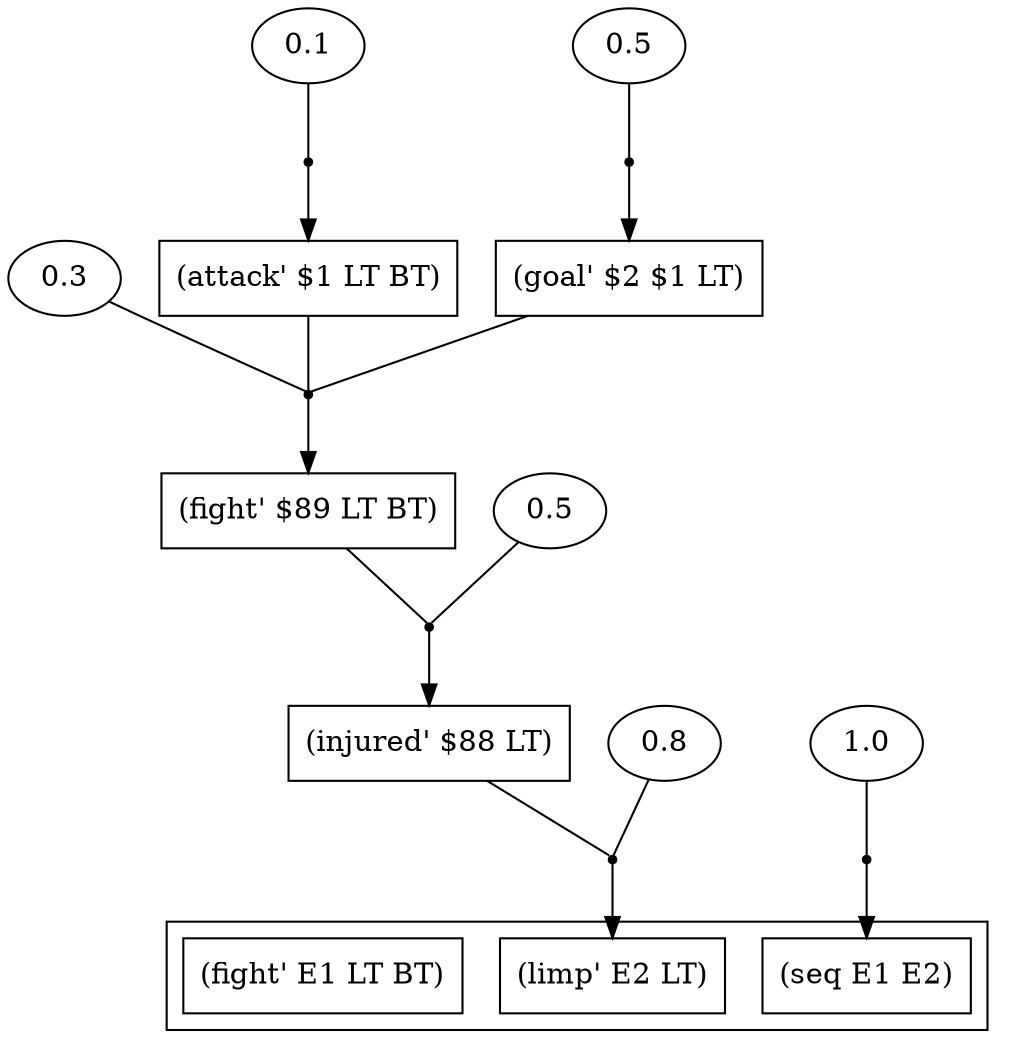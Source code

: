 digraph proof {
 graph [rankdir="TB"]
  e0 [label="0.3"];
  e1 [label="0.1"];
  e2 [label="0.5"];
  e3 [label="0.8"];
  e4 [label="0.5"];
  e5 [label="1.0"];
  i0 [shape=box label="(attack' $1 LT BT)"];
  i1 [shape=box label="(goal' $2 $1 LT)"];
  i2 [shape=box label="(injured' $88 LT)"];
  i3 [shape=box label="(fight' $89 LT BT)"];
  r0 [shape=point];
  r0 -> i3
  i0 -> r0 [arrowhead=none]
  i1 -> r0 [arrowhead=none]
  e0 -> r0 [arrowhead=none]
  r1 [shape=point];
  r1 -> i0
  e1 -> r1 [arrowhead=none]
  r2 [shape=point];
  r2 -> i1
  e2 -> r2 [arrowhead=none]
  r3 [shape=point];
  r3 -> o1
  i2 -> r3 [arrowhead=none]
  e3 -> r3 [arrowhead=none]
  r4 [shape=point];
  r4 -> i2
  i3 -> r4 [arrowhead=none]
  e4 -> r4 [arrowhead=none]
  r5 [shape=point];
  r5 -> o2
  e5 -> r5 [arrowhead=none]
 subgraph cluster {  o0 [shape=box label="(fight' E1 LT BT)"];
  o1 [shape=box label="(limp' E2 LT)"];
  o2 [shape=box label="(seq E1 E2)"];
 }
}

